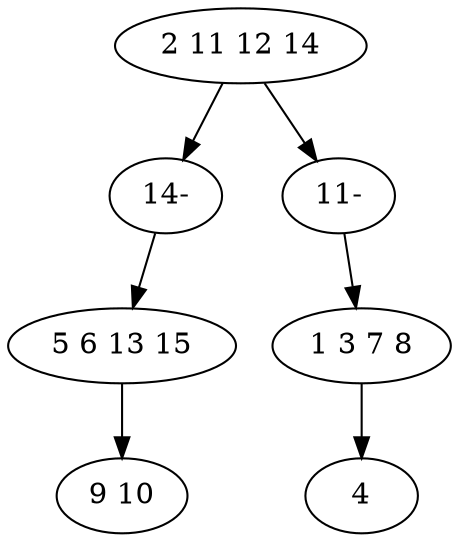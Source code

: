 digraph true_tree {
	"0" -> "6"
	"1" -> "2"
	"0" -> "5"
	"3" -> "4"
	"5" -> "3"
	"6" -> "1"
	"0" [label="2 11 12 14"];
	"1" [label="5 6 13 15"];
	"2" [label="9 10"];
	"3" [label="1 3 7 8"];
	"4" [label="4"];
	"5" [label="11-"];
	"6" [label="14-"];
}
